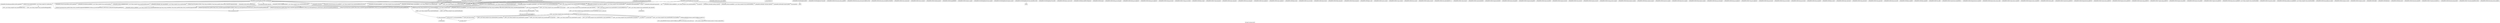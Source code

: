 digraph "Call graph: fix_temp_rescale.ll" {
	label="Call graph: fix_temp_rescale.ll";

	Node0x5638239d3ad0 [shape=record,label="{_ZN9LAMMPS_NS14FixTempRescaleC2EPNS_6LAMMPSEiPPc}"];
	Node0x5638239d3ad0 -> Node0x5638238f8240;
	Node0x5638239d3ad0 -> Node0x5638238f9950;
	Node0x5638239d3ad0 -> Node0x5638238f7c80;
	Node0x5638239d3ad0 -> Node0x563823915420;
	Node0x5638239d3ad0 -> Node0x5638239d3c60;
	Node0x5638239d3ad0 -> Node0x5638238f78c0;
	Node0x5638239d3ad0 -> Node0x563823966180;
	Node0x5638239d3ad0 -> Node0x563823912b40;
	Node0x5638239d3ad0 -> Node0x5638239114b0;
	Node0x5638239d3ad0 -> Node0x56382391b070;
	Node0x5638239d3ad0 -> Node0x5638239132f0;
	Node0x5638239d3ad0 -> Node0x5638239163f0;
	Node0x5638239d3ad0 -> Node0x563823965d60;
	Node0x5638239d3ad0 -> Node0x5638238f7f90;
	Node0x5638239d3ad0 -> Node0x5638239d4280;
	Node0x5638239d3ad0 -> Node0x5638238f7710;
	Node0x5638239d3ad0 -> Node0x5638238fad50;
	Node0x5638239d3ad0 -> Node0x5638238f8500;
	Node0x5638239d3ad0 -> Node0x5638238facc0;
	Node0x5638239d3ad0 -> Node0x5638238f8020;
	Node0x56382391ce10 [shape=record,label="{_ZdaPv}"];
	Node0x56382392c400 [shape=record,label="{_ZN9LAMMPS_NS6Modify14delete_computeERKNSt7__cxx1112basic_stringIcSt11char_traitsIcESaIcEEE}"];
	Node0x56382392e5b0 [shape=record,label="{__clang_call_terminate}"];
	Node0x56382392e5b0 -> Node0x56382392fd40;
	Node0x56382392e5b0 -> Node0x563823932fb0;
	Node0x56382397ecd0 [shape=record,label="{_ZN9LAMMPS_NS3Fix18write_restart_fileEPKc}"];
	Node0x5638238f8240 [shape=record,label="{_ZN9LAMMPS_NS3FixC2EPNS_6LAMMPSEiPPc}"];
	Node0x5638238f78c0 [shape=record,label="{_ZN9LAMMPS_NS5utils16missing_cmd_argsERKNSt7__cxx1112basic_stringIcSt11char_traitsIcESaIcEEEiS8_PNS_5ErrorE}"];
	Node0x5638238f9950 [shape=record,label="{_ZNSaIcEC1Ev}"];
	Node0x5638238f7c80 [shape=record,label="{_ZNSt7__cxx1112basic_stringIcSt11char_traitsIcESaIcEEC2IS3_EEPKcRKS3_}"];
	Node0x5638238f7c80 -> Node0x563823918140;
	Node0x5638238f7c80 -> Node0x56382391aa70;
	Node0x5638238f7c80 -> Node0x563823965d60;
	Node0x5638238f7c80 -> Node0x56382391b240;
	Node0x5638238f7c80 -> Node0x56382391d480;
	Node0x5638239114b0 [shape=record,label="{_ZN3fmt6v9_lmp7vformatB5cxx11ENS0_17basic_string_viewIcEENS0_17basic_format_argsINS0_20basic_format_contextINS0_8appenderEcEEEE}"];
	Node0x56382391e730 [shape=record,label="{__gxx_personality_v0}"];
	Node0x5638239d3c60 [shape=record,label="{_ZNSt7__cxx1112basic_stringIcSt11char_traitsIcESaIcEED1Ev}"];
	Node0x563823966180 [shape=record,label="{_ZNSaIcED1Ev}"];
	Node0x5638239d4280 [shape=record,label="{_ZN9LAMMPS_NS5utils8inumericEPKciS2_bPNS_6LAMMPSE}"];
	Node0x5638238f8020 [shape=record,label="{_ZN9LAMMPS_NS5Error3allIJRiEEEvRKNSt7__cxx1112basic_stringIcSt11char_traitsIcESaIcEEEiSA_DpOT_}"];
	Node0x5638238f8020 -> Node0x563823921280;
	Node0x5638238f8020 -> Node0x563823922ee0;
	Node0x5638238f8020 -> Node0x563823923b70;
	Node0x5638238facc0 [shape=record,label="{_ZN9LAMMPS_NS5utils8strmatchERKNSt7__cxx1112basic_stringIcSt11char_traitsIcESaIcEEES8_}"];
	Node0x5638238f7f90 [shape=record,label="{_ZN9LAMMPS_NS5utils6strdupERKNSt7__cxx1112basic_stringIcSt11char_traitsIcESaIcEEE}"];
	Node0x5638238f8500 [shape=record,label="{_ZN9LAMMPS_NS5utils7numericEPKciS2_bPNS_6LAMMPSE}"];
	Node0x5638238fad50 [shape=record,label="{_ZN9LAMMPS_NS5Error3allIJRdEEEvRKNSt7__cxx1112basic_stringIcSt11char_traitsIcESaIcEEEiSA_DpOT_}"];
	Node0x5638238fad50 -> Node0x563823921280;
	Node0x5638238fad50 -> Node0x5638239258e0;
	Node0x5638238fad50 -> Node0x563823923b70;
	Node0x5638238f7710 [shape=record,label="{_ZStplIcSt11char_traitsIcESaIcEENSt7__cxx1112basic_stringIT_T0_T1_EEOS8_PKS5_}"];
	Node0x5638238f7710 -> Node0x563823926a10;
	Node0x5638238f7710 -> Node0x5638239277a0;
	Node0x563823912b40 [shape=record,label="{_ZN9LAMMPS_NS6Modify11add_computeERKNSt7__cxx1112basic_stringIcSt11char_traitsIcESaIcEEEi}"];
	Node0x563823915420 [shape=record,label="{_ZN9LAMMPS_NS3FixD2Ev}"];
	Node0x563823928510 [shape=record,label="{_ZN9LAMMPS_NS14FixTempRescaleD2Ev}"];
	Node0x563823928510 -> Node0x56382391ce10;
	Node0x563823928510 -> Node0x5638238f9950;
	Node0x563823928510 -> Node0x5638238f7c80;
	Node0x563823928510 -> Node0x56382392c400;
	Node0x563823928510 -> Node0x5638239d3c60;
	Node0x563823928510 -> Node0x563823966180;
	Node0x563823928510 -> Node0x56382392e5b0;
	Node0x563823928510 -> Node0x563823915420;
	Node0x56382392fd40 [shape=record,label="{__cxa_begin_catch}"];
	Node0x563823932fb0 [shape=record,label="{_ZSt9terminatev}"];
	Node0x563823933be0 [shape=record,label="{_ZN9LAMMPS_NS14FixTempRescaleD0Ev}"];
	Node0x563823933be0 -> Node0x5638239643e0;
	Node0x5638239643e0 [shape=record,label="{_ZdlPv}"];
	Node0x5638239358b0 [shape=record,label="{_ZN9LAMMPS_NS14FixTempRescale7setmaskEv}"];
	Node0x5638239370f0 [shape=record,label="{_ZN9LAMMPS_NS14FixTempRescale4initEv}"];
	Node0x5638239370f0 -> Node0x563823937630;
	Node0x5638239370f0 -> Node0x5638238f9950;
	Node0x5638239370f0 -> Node0x5638238f7c80;
	Node0x5638239370f0 -> Node0x563823966180;
	Node0x5638239370f0 -> Node0x5638239d3c60;
	Node0x5638239370f0 -> Node0x563823938c20;
	Node0x5638239370f0 -> Node0x56382393ac60;
	Node0x5638239370f0 -> Node0x5638239e2380;
	Node0x563823937630 [shape=record,label="{_ZN9LAMMPS_NS8Variable4findEPKc}"];
	Node0x563823938c20 [shape=record,label="{_ZN9LAMMPS_NS5Error3allIJRPcEEEvRKNSt7__cxx1112basic_stringIcSt11char_traitsIcESaIcEEEiSB_DpOT_}"];
	Node0x563823938c20 -> Node0x563823921280;
	Node0x563823938c20 -> Node0x5638239e2430;
	Node0x563823938c20 -> Node0x563823923b70;
	Node0x5638239e2380 [shape=record,label="{_ZN9LAMMPS_NS8Variable10equalstyleEi}"];
	Node0x56382393ac60 [shape=record,label="{_ZNK9LAMMPS_NS6Modify17get_compute_by_idERKNSt7__cxx1112basic_stringIcSt11char_traitsIcESaIcEEE}"];
	Node0x5638239e2590 [shape=record,label="{_ZN9LAMMPS_NS14FixTempRescale11end_of_stepEv}"];
	Node0x5638239e2590 -> Node0x5638238f9950;
	Node0x5638239e2590 -> Node0x5638238f7c80;
	Node0x5638239e2590 -> Node0x56382393df90;
	Node0x5638239e2590 -> Node0x563823944c20;
	Node0x5638239e2590 -> Node0x56382393b220;
	Node0x5638239e2590 -> Node0x5638239d3c60;
	Node0x5638239e2590 -> Node0x563823966180;
	Node0x5638239e2590 -> Node0x563823958290;
	Node0x5638239e2590 -> Node0x563823941720;
	Node0x5638239e2590 -> Node0x563823941360;
	Node0x5638239e2590 -> Node0x56382393eb10;
	Node0x5638239e2590 -> Node0x563823940f00;
	Node0x56382393b220 [shape=record,label="{_ZN9LAMMPS_NS5Error3allERKNSt7__cxx1112basic_stringIcSt11char_traitsIcESaIcEEEiS8_}"];
	Node0x56382393df90 [shape=record,label="{llvm.fmuladd.f64}"];
	Node0x56382393eb10 [shape=record,label="{_ZN9LAMMPS_NS6Modify17clearstep_computeEv}"];
	Node0x563823940f00 [shape=record,label="{_ZN9LAMMPS_NS8Variable13compute_equalEi}"];
	Node0x563823941360 [shape=record,label="{_ZN9LAMMPS_NS5Error3oneERKNSt7__cxx1112basic_stringIcSt11char_traitsIcESaIcEEEiS8_}"];
	Node0x563823941720 [shape=record,label="{_ZN9LAMMPS_NS6Modify15addstep_computeEl}"];
	Node0x563823958290 [shape=record,label="{llvm.fabs.f64}"];
	Node0x563823944c20 [shape=record,label="{sqrt}"];
	Node0x563823948100 [shape=record,label="{_ZN9LAMMPS_NS14FixTempRescale12modify_paramEiPPc}"];
	Node0x563823948100 -> Node0x5638239488c0;
	Node0x563823948100 -> Node0x5638238f9950;
	Node0x563823948100 -> Node0x5638238f7c80;
	Node0x563823948100 -> Node0x563823966180;
	Node0x563823948100 -> Node0x5638239d3c60;
	Node0x563823948100 -> Node0x5638238f78c0;
	Node0x563823948100 -> Node0x56382394a400;
	Node0x563823948100 -> Node0x563823938c20;
	Node0x563823948100 -> Node0x56382393ac60;
	Node0x563823948100 -> Node0x5638238f7f90;
	Node0x563823948100 -> Node0x56382391ce10;
	Node0x563823948100 -> Node0x56382392c400;
	Node0x563823998af0 [shape=record,label="{_ZN9LAMMPS_NS3Fix23write_data_section_packEiPPd}"];
	Node0x563823988520 [shape=record,label="{_ZN9LAMMPS_NS3Fix26write_data_section_keywordEiP8_IO_FILE}"];
	Node0x563823917ed0 [shape=record,label="{_ZN9LAMMPS_NS3Fix18write_data_sectionEiP8_IO_FILEiPPdi}"];
	Node0x56382393ae80 [shape=record,label="{_ZN9LAMMPS_NS3Fix13zero_momentumEv}"];
	Node0x56382391c160 [shape=record,label="{_ZN9LAMMPS_NS3Fix13zero_rotationEv}"];
	Node0x5638239464b0 [shape=record,label="{_ZN9LAMMPS_NS3Fix15rebuild_specialEv}"];
	Node0x5638239865a0 [shape=record,label="{_ZN9LAMMPS_NS3Fix5imageERPiRPPd}"];
	Node0x56382396a9d0 [shape=record,label="{_ZN9LAMMPS_NS3Fix12memory_usageEv}"];
	Node0x563823918140 [shape=record,label="{_ZNSt7__cxx1112basic_stringIcSt11char_traitsIcESaIcEE13_M_local_dataEv}"];
	Node0x56382391aa70 [shape=record,label="{_ZNSt7__cxx1112basic_stringIcSt11char_traitsIcESaIcEE12_Alloc_hiderC1EPcRKS3_}"];
	Node0x56382391b240 [shape=record,label="{_ZNSt7__cxx1112basic_stringIcSt11char_traitsIcESaIcEE12_M_constructIPKcEEvT_S8_}"];
	Node0x56382391b240 -> Node0x5638239ba190;
	Node0x563823965d60 [shape=record,label="{_ZNSt11char_traitsIcE6lengthEPKc}"];
	Node0x563823965d60 -> Node0x563823970bb0;
	Node0x563823965d60 -> Node0x563823960d20;
	Node0x56382391d480 [shape=record,label="{_ZNSt7__cxx1112basic_stringIcSt11char_traitsIcESaIcEE12_Alloc_hiderD2Ev}"];
	Node0x56382391d480 -> Node0x56382398b420;
	Node0x5638239ba190 [shape=record,label="{_ZNSt7__cxx1112basic_stringIcSt11char_traitsIcESaIcEE16_M_construct_auxIPKcEEvT_S8_St12__false_type}"];
	Node0x5638239ba190 -> Node0x5638239952b0;
	Node0x5638239952b0 [shape=record,label="{_ZNSt7__cxx1112basic_stringIcSt11char_traitsIcESaIcEE12_M_constructIPKcEEvT_S8_St20forward_iterator_tag}"];
	Node0x5638239952b0 -> Node0x5638239181b0;
	Node0x5638239952b0 -> Node0x563823941830;
	Node0x5638239952b0 -> Node0x563823914a20;
	Node0x5638239952b0 -> Node0x56382398be60;
	Node0x5638239952b0 -> Node0x5638239889c0;
	Node0x5638239952b0 -> Node0x5638239869d0;
	Node0x5638239952b0 -> Node0x563823980750;
	Node0x5638239952b0 -> Node0x563823997d10;
	Node0x5638239952b0 -> Node0x56382392fd40;
	Node0x5638239952b0 -> Node0x5638239755d0;
	Node0x5638239952b0 -> Node0x563823917dc0;
	Node0x5638239952b0 -> Node0x56382397cd30;
	Node0x5638239952b0 -> Node0x5638239bc4e0;
	Node0x5638239952b0 -> Node0x56382392e5b0;
	Node0x5638239488c0 [shape=record,label="{strcmp}"];
	Node0x56382394a400 [shape=record,label="{_ZN9LAMMPS_NS5Error7warningIJRPcS3_EEEvRKNSt7__cxx1112basic_stringIcSt11char_traitsIcESaIcEEEiSB_DpOT_}"];
	Node0x56382394a400 -> Node0x563823921280;
	Node0x56382394a400 -> Node0x56382391b070;
	Node0x56382394a400 -> Node0x56382394b960;
	Node0x56382394c890 [shape=record,label="{_ZN9LAMMPS_NS14FixTempRescale12reset_targetEd}"];
	Node0x5638239503c0 [shape=record,label="{_ZN9LAMMPS_NS14FixTempRescale14compute_scalarEv}"];
	Node0x563823951e00 [shape=record,label="{_ZN9LAMMPS_NS14FixTempRescale13write_restartEP8_IO_FILE}"];
	Node0x563823951e00 -> Node0x563823953670;
	Node0x563823953670 [shape=record,label="{fwrite}"];
	Node0x563823954840 [shape=record,label="{_ZN9LAMMPS_NS14FixTempRescale7restartEPc}"];
	Node0x5638239556c0 [shape=record,label="{_ZN9LAMMPS_NS14FixTempRescale7extractEPKcRi}"];
	Node0x5638239556c0 -> Node0x5638239488c0;
	Node0x563823958fc0 [shape=record,label="{_ZN9LAMMPS_NS3Fix16post_constructorEv}"];
	Node0x563823959eb0 [shape=record,label="{_ZN9LAMMPS_NS3Fix9init_listEiPNS_9NeighListE}"];
	Node0x56382395b620 [shape=record,label="{_ZN9LAMMPS_NS3Fix5setupEi}"];
	Node0x56382395c8c0 [shape=record,label="{_ZN9LAMMPS_NS3Fix18setup_pre_exchangeEv}"];
	Node0x56382395cd80 [shape=record,label="{_ZN9LAMMPS_NS3Fix18setup_pre_neighborEv}"];
	Node0x563823960fd0 [shape=record,label="{_ZN9LAMMPS_NS3Fix19setup_post_neighborEv}"];
	Node0x5638239686d0 [shape=record,label="{_ZN9LAMMPS_NS3Fix15setup_pre_forceEi}"];
	Node0x5638239695b0 [shape=record,label="{_ZN9LAMMPS_NS3Fix17setup_pre_reverseEii}"];
	Node0x563823928420 [shape=record,label="{_ZN9LAMMPS_NS3Fix9min_setupEi}"];
	Node0x56382396cfb0 [shape=record,label="{_ZN9LAMMPS_NS3Fix17initial_integrateEi}"];
	Node0x5638239333a0 [shape=record,label="{_ZN9LAMMPS_NS3Fix14post_integrateEv}"];
	Node0x56382396ddc0 [shape=record,label="{_ZN9LAMMPS_NS3Fix12pre_exchangeEv}"];
	Node0x56382396f430 [shape=record,label="{_ZN9LAMMPS_NS3Fix12pre_neighborEv}"];
	Node0x563823970b40 [shape=record,label="{_ZN9LAMMPS_NS3Fix13post_neighborEv}"];
	Node0x563823971610 [shape=record,label="{_ZN9LAMMPS_NS3Fix9pre_forceEi}"];
	Node0x563823971b90 [shape=record,label="{_ZN9LAMMPS_NS3Fix11pre_reverseEii}"];
	Node0x5638239723d0 [shape=record,label="{_ZN9LAMMPS_NS3Fix10post_forceEi}"];
	Node0x563823973450 [shape=record,label="{_ZN9LAMMPS_NS3Fix15final_integrateEv}"];
	Node0x563823973bb0 [shape=record,label="{_ZN9LAMMPS_NS3Fix15fused_integrateEi}"];
	Node0x563823974fd0 [shape=record,label="{_ZN9LAMMPS_NS3Fix8post_runEv}"];
	Node0x5638239c1540 [shape=record,label="{_ZN9__gnu_cxx11char_traitsIcE2eqERKcS3_}"];
	Node0x56382398b420 [shape=record,label="{_ZNSaIcED2Ev}"];
	Node0x563823977a10 [shape=record,label="{_ZN9LAMMPS_NS3Fix11grow_arraysEi}"];
	Node0x5638239781e0 [shape=record,label="{_ZN9LAMMPS_NS3Fix11copy_arraysEiii}"];
	Node0x56382397a740 [shape=record,label="{_ZN9LAMMPS_NS3Fix10set_arraysEi}"];
	Node0x56382397bbe0 [shape=record,label="{_ZN9LAMMPS_NS3Fix13update_arraysEii}"];
	Node0x56382397e9d0 [shape=record,label="{_ZN9LAMMPS_NS3Fix12set_moleculeEiiiPdS1_S1_}"];
	Node0x563823980d60 [shape=record,label="{_ZN9LAMMPS_NS3Fix11clear_bonusEv}"];
	Node0x563823982ce0 [shape=record,label="{_ZN9LAMMPS_NS3Fix11pack_borderEiPiPd}"];
	Node0x563823982940 [shape=record,label="{_ZN9LAMMPS_NS3Fix13unpack_borderEiiPd}"];
	Node0x563823983d80 [shape=record,label="{_ZN9LAMMPS_NS3Fix13pack_exchangeEiPd}"];
	Node0x5638239845e0 [shape=record,label="{_ZN9LAMMPS_NS3Fix15unpack_exchangeEiPd}"];
	Node0x563823985c40 [shape=record,label="{_ZN9LAMMPS_NS3Fix12pack_restartEiPd}"];
	Node0x563823987380 [shape=record,label="{_ZN9LAMMPS_NS3Fix14unpack_restartEii}"];
	Node0x563823987fd0 [shape=record,label="{_ZN9LAMMPS_NS3Fix12size_restartEi}"];
	Node0x563823989cd0 [shape=record,label="{_ZN9LAMMPS_NS3Fix15maxsize_restartEv}"];
	Node0x56382398ae90 [shape=record,label="{_ZN9LAMMPS_NS3Fix21setup_pre_force_respaEii}"];
	Node0x56382398c4d0 [shape=record,label="{_ZN9LAMMPS_NS3Fix23initial_integrate_respaEiii}"];
	Node0x56382398d310 [shape=record,label="{_ZN9LAMMPS_NS3Fix20post_integrate_respaEii}"];
	Node0x56382398e060 [shape=record,label="{_ZN9LAMMPS_NS3Fix15pre_force_respaEiii}"];
	Node0x56382398ef70 [shape=record,label="{_ZN9LAMMPS_NS3Fix16post_force_respaEiii}"];
	Node0x563823990000 [shape=record,label="{_ZN9LAMMPS_NS3Fix21final_integrate_respaEii}"];
	Node0x563823990f20 [shape=record,label="{_ZN9LAMMPS_NS3Fix16min_pre_exchangeEv}"];
	Node0x5638239921b0 [shape=record,label="{_ZN9LAMMPS_NS3Fix16min_pre_neighborEv}"];
	Node0x563823993280 [shape=record,label="{_ZN9LAMMPS_NS3Fix17min_post_neighborEv}"];
	Node0x563823994280 [shape=record,label="{_ZN9LAMMPS_NS3Fix13min_pre_forceEi}"];
	Node0x563823995ff0 [shape=record,label="{_ZN9LAMMPS_NS3Fix15min_pre_reverseEii}"];
	Node0x563823996d10 [shape=record,label="{_ZN9LAMMPS_NS3Fix14min_post_forceEi}"];
	Node0x563823998f80 [shape=record,label="{_ZN9LAMMPS_NS3Fix10min_energyEPd}"];
	Node0x56382399b610 [shape=record,label="{_ZN9LAMMPS_NS3Fix9min_storeEv}"];
	Node0x56382399cbc0 [shape=record,label="{_ZN9LAMMPS_NS3Fix14min_clearstoreEv}"];
	Node0x56382399df50 [shape=record,label="{_ZN9LAMMPS_NS3Fix13min_pushstoreEv}"];
	Node0x56382399f330 [shape=record,label="{_ZN9LAMMPS_NS3Fix12min_popstoreEv}"];
	Node0x5638239a06a0 [shape=record,label="{_ZN9LAMMPS_NS3Fix13min_reset_refEv}"];
	Node0x5638239a1490 [shape=record,label="{_ZN9LAMMPS_NS3Fix8min_stepEdPd}"];
	Node0x5638239a2560 [shape=record,label="{_ZN9LAMMPS_NS3Fix9max_alphaEPd}"];
	Node0x5638239a37d0 [shape=record,label="{_ZN9LAMMPS_NS3Fix7min_dofEv}"];
	Node0x5638239a5280 [shape=record,label="{_ZN9LAMMPS_NS3Fix17pack_forward_commEiPiPdiS1_}"];
	Node0x5638239a5f50 [shape=record,label="{_ZN9LAMMPS_NS3Fix19unpack_forward_commEiiPd}"];
	Node0x5638239a6ef0 [shape=record,label="{_ZN9LAMMPS_NS3Fix22pack_reverse_comm_sizeEii}"];
	Node0x5638239a7f10 [shape=record,label="{_ZN9LAMMPS_NS3Fix17pack_reverse_commEiiPd}"];
	Node0x5638239b8dc0 [shape=record,label="{_ZN9LAMMPS_NS3Fix19unpack_reverse_commEiPiPd}"];
	Node0x5638239b9bd0 [shape=record,label="{_ZN9LAMMPS_NS3Fix10reset_gridEv}"];
	Node0x5638239ba7c0 [shape=record,label="{_ZN9LAMMPS_NS3Fix17pack_forward_gridEiPviPi}"];
	Node0x5638239bb140 [shape=record,label="{_ZN9LAMMPS_NS3Fix19unpack_forward_gridEiPviPi}"];
	Node0x5638239bb9a0 [shape=record,label="{_ZN9LAMMPS_NS3Fix17pack_reverse_gridEiPviPi}"];
	Node0x5638239b8f10 [shape=record,label="{_ZN9LAMMPS_NS3Fix19unpack_reverse_gridEiPviPi}"];
	Node0x5638239bca00 [shape=record,label="{_ZN9LAMMPS_NS3Fix15pack_remap_gridEiPviPi}"];
	Node0x5638239be2b0 [shape=record,label="{_ZN9LAMMPS_NS3Fix17unpack_remap_gridEiPviPi}"];
	Node0x5638239c0240 [shape=record,label="{_ZN9LAMMPS_NS3Fix16unpack_read_gridEiPc}"];
	Node0x5638239c11d0 [shape=record,label="{_ZN9LAMMPS_NS3Fix15pack_write_gridEiPv}"];
	Node0x5638239c0ce0 [shape=record,label="{_ZN9LAMMPS_NS3Fix17unpack_write_gridEiPvPi}"];
	Node0x5638239c4e20 [shape=record,label="{_ZN9LAMMPS_NS3Fix16get_grid_by_nameERKNSt7__cxx1112basic_stringIcSt11char_traitsIcESaIcEEERi}"];
	Node0x5638239c8330 [shape=record,label="{_ZN9LAMMPS_NS3Fix17get_grid_by_indexEi}"];
	Node0x56382393ad70 [shape=record,label="{_ZN9LAMMPS_NS3Fix20get_griddata_by_nameEiRKNSt7__cxx1112basic_stringIcSt11char_traitsIcESaIcEEERi}"];
	Node0x56382392e370 [shape=record,label="{_ZN9LAMMPS_NS3Fix21get_griddata_by_indexEi}"];
	Node0x5638239b9420 [shape=record,label="{_ZN9LAMMPS_NS3Fix14compute_vectorEi}"];
	Node0x5638238f5970 [shape=record,label="{_ZN9LAMMPS_NS3Fix13compute_arrayEii}"];
	Node0x5638238f5830 [shape=record,label="{_ZN9LAMMPS_NS3Fix3dofEi}"];
	Node0x563823986140 [shape=record,label="{_ZN9LAMMPS_NS3Fix6deformEi}"];
	Node0x5638239bb370 [shape=record,label="{_ZN9LAMMPS_NS3Fix8reset_dtEv}"];
	Node0x563823991c40 [shape=record,label="{_ZN9LAMMPS_NS3Fix16read_data_headerEPc}"];
	Node0x5638239402b0 [shape=record,label="{_ZN9LAMMPS_NS3Fix17read_data_sectionEPciS1_i}"];
	Node0x56382393b390 [shape=record,label="{_ZN9LAMMPS_NS3Fix20read_data_skip_linesEPc}"];
	Node0x56382394c900 [shape=record,label="{_ZN9LAMMPS_NS3Fix17write_data_headerEP8_IO_FILEi}"];
	Node0x563823937200 [shape=record,label="{_ZN9LAMMPS_NS3Fix23write_data_section_sizeEiRiS1_}"];
	Node0x5638239181b0 [shape=record,label="{_ZN9__gnu_cxx17__is_null_pointerIKcEEbPT_}"];
	Node0x563823941830 [shape=record,label="{_ZSt19__throw_logic_errorPKc}"];
	Node0x563823914a20 [shape=record,label="{_ZSt8distanceIPKcENSt15iterator_traitsIT_E15difference_typeES3_S3_}"];
	Node0x563823914a20 -> Node0x56382396a110;
	Node0x563823914a20 -> Node0x5638238f8c90;
	Node0x5638239889c0 [shape=record,label="{_ZNSt7__cxx1112basic_stringIcSt11char_traitsIcESaIcEE7_M_dataEPc}"];
	Node0x56382398be60 [shape=record,label="{_ZNSt7__cxx1112basic_stringIcSt11char_traitsIcESaIcEE9_M_createERmm}"];
	Node0x5638239869d0 [shape=record,label="{_ZNSt7__cxx1112basic_stringIcSt11char_traitsIcESaIcEE11_M_capacityEm}"];
	Node0x563823997d10 [shape=record,label="{_ZNSt7__cxx1112basic_stringIcSt11char_traitsIcESaIcEE13_S_copy_charsEPcPKcS7_}"];
	Node0x563823980750 [shape=record,label="{_ZNKSt7__cxx1112basic_stringIcSt11char_traitsIcESaIcEE7_M_dataEv}"];
	Node0x5638239755d0 [shape=record,label="{_ZNSt7__cxx1112basic_stringIcSt11char_traitsIcESaIcEE10_M_disposeEv}"];
	Node0x563823917dc0 [shape=record,label="{__cxa_rethrow}"];
	Node0x56382397cd30 [shape=record,label="{__cxa_end_catch}"];
	Node0x5638239bc4e0 [shape=record,label="{_ZNSt7__cxx1112basic_stringIcSt11char_traitsIcESaIcEE13_M_set_lengthEm}"];
	Node0x5638238f8c90 [shape=record,label="{_ZSt10__distanceIPKcENSt15iterator_traitsIT_E15difference_typeES3_S3_St26random_access_iterator_tag}"];
	Node0x56382396a110 [shape=record,label="{_ZSt19__iterator_categoryIPKcENSt15iterator_traitsIT_E17iterator_categoryERKS3_}"];
	Node0x563823970bb0 [shape=record,label="{_ZN9__gnu_cxx11char_traitsIcE6lengthEPKc}"];
	Node0x563823970bb0 -> Node0x5638239c1540;
	Node0x563823960d20 [shape=record,label="{strlen}"];
	Node0x563823923b70 [shape=record,label="{_ZN9LAMMPS_NS5Error4_allERKNSt7__cxx1112basic_stringIcSt11char_traitsIcESaIcEEEiN3fmt6v9_lmp17basic_string_viewIcEENSA_17basic_format_argsINSA_20basic_format_contextINSA_8appenderEcEEEE}"];
	Node0x563823921280 [shape=record,label="{_ZN3fmt6v9_lmp17basic_string_viewIcEC2ISt11char_traitsIcESaIcEEERKNSt7__cxx1112basic_stringIcT_T0_EE}"];
	Node0x563823921280 -> Node0x56382392fde0;
	Node0x563823921280 -> Node0x56382399c760;
	Node0x563823922ee0 [shape=record,label="{_ZN3fmt6v9_lmp16make_format_argsINS0_20basic_format_contextINS0_8appenderEcEEJRiEEENS0_16format_arg_storeIT_JDpNSt9remove_cvINSt16remove_referenceIT0_E4typeEE4typeEEEEDpOSA_}"];
	Node0x563823922ee0 -> Node0x5638239132f0;
	Node0x56382392fde0 [shape=record,label="{_ZNKSt7__cxx1112basic_stringIcSt11char_traitsIcESaIcEE4dataEv}"];
	Node0x56382399c760 [shape=record,label="{_ZNKSt7__cxx1112basic_stringIcSt11char_traitsIcESaIcEE4sizeEv}"];
	Node0x5638239132f0 [shape=record,label="{llvm.memcpy.p0.p0.i64}"];
	Node0x5638239258e0 [shape=record,label="{_ZN3fmt6v9_lmp16make_format_argsINS0_20basic_format_contextINS0_8appenderEcEEJRdEEENS0_16format_arg_storeIT_JDpNSt9remove_cvINSt16remove_referenceIT0_E4typeEE4typeEEEEDpOSA_}"];
	Node0x5638239258e0 -> Node0x5638239132f0;
	Node0x563823926a10 [shape=record,label="{_ZNSt7__cxx1112basic_stringIcSt11char_traitsIcESaIcEE6appendEPKc}"];
	Node0x5638239277a0 [shape=record,label="{_ZNSt7__cxx1112basic_stringIcSt11char_traitsIcESaIcEEC1EOS4_}"];
	Node0x56382391b070 [shape=record,label="{_ZN3fmt6v9_lmp16make_format_argsINS0_20basic_format_contextINS0_8appenderEcEEJRPcS6_EEENS0_16format_arg_storeIT_JDpNSt9remove_cvINSt16remove_referenceIT0_E4typeEE4typeEEEEDpOSB_}"];
	Node0x56382391b070 -> Node0x5638239132f0;
	Node0x5638239e2430 [shape=record,label="{_ZN3fmt6v9_lmp16make_format_argsINS0_20basic_format_contextINS0_8appenderEcEEJRPcEEENS0_16format_arg_storeIT_JDpNSt9remove_cvINSt16remove_referenceIT0_E4typeEE4typeEEEEDpOSB_}"];
	Node0x5638239e2430 -> Node0x5638239132f0;
	Node0x56382394b960 [shape=record,label="{_ZN9LAMMPS_NS5Error8_warningERKNSt7__cxx1112basic_stringIcSt11char_traitsIcESaIcEEEiN3fmt6v9_lmp17basic_string_viewIcEENSA_17basic_format_argsINSA_20basic_format_contextINSA_8appenderEcEEEE}"];
	Node0x5638239163f0 [shape=record,label="{llvm.experimental.noalias.scope.decl}"];
}
